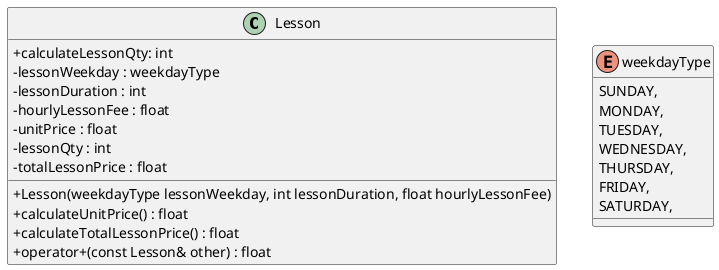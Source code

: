 @startuml
'https://plantuml.com/class-diagram
skinparam classAttributeIconSize 0

class Lesson {
    +Lesson(weekdayType lessonWeekday, int lessonDuration, float hourlyLessonFee)
    +calculateUnitPrice() : float
    +calculateLessonQty: int
    +calculateTotalLessonPrice() : float
    +operator+(const Lesson& other) : float
    -lessonWeekday : weekdayType
    -lessonDuration : int
    -hourlyLessonFee : float
    -unitPrice : float
    -lessonQty : int
    -totalLessonPrice : float
}

enum weekdayType {
SUNDAY,
MONDAY,
TUESDAY,
WEDNESDAY,
THURSDAY,
FRIDAY,
SATURDAY,
}

@enduml